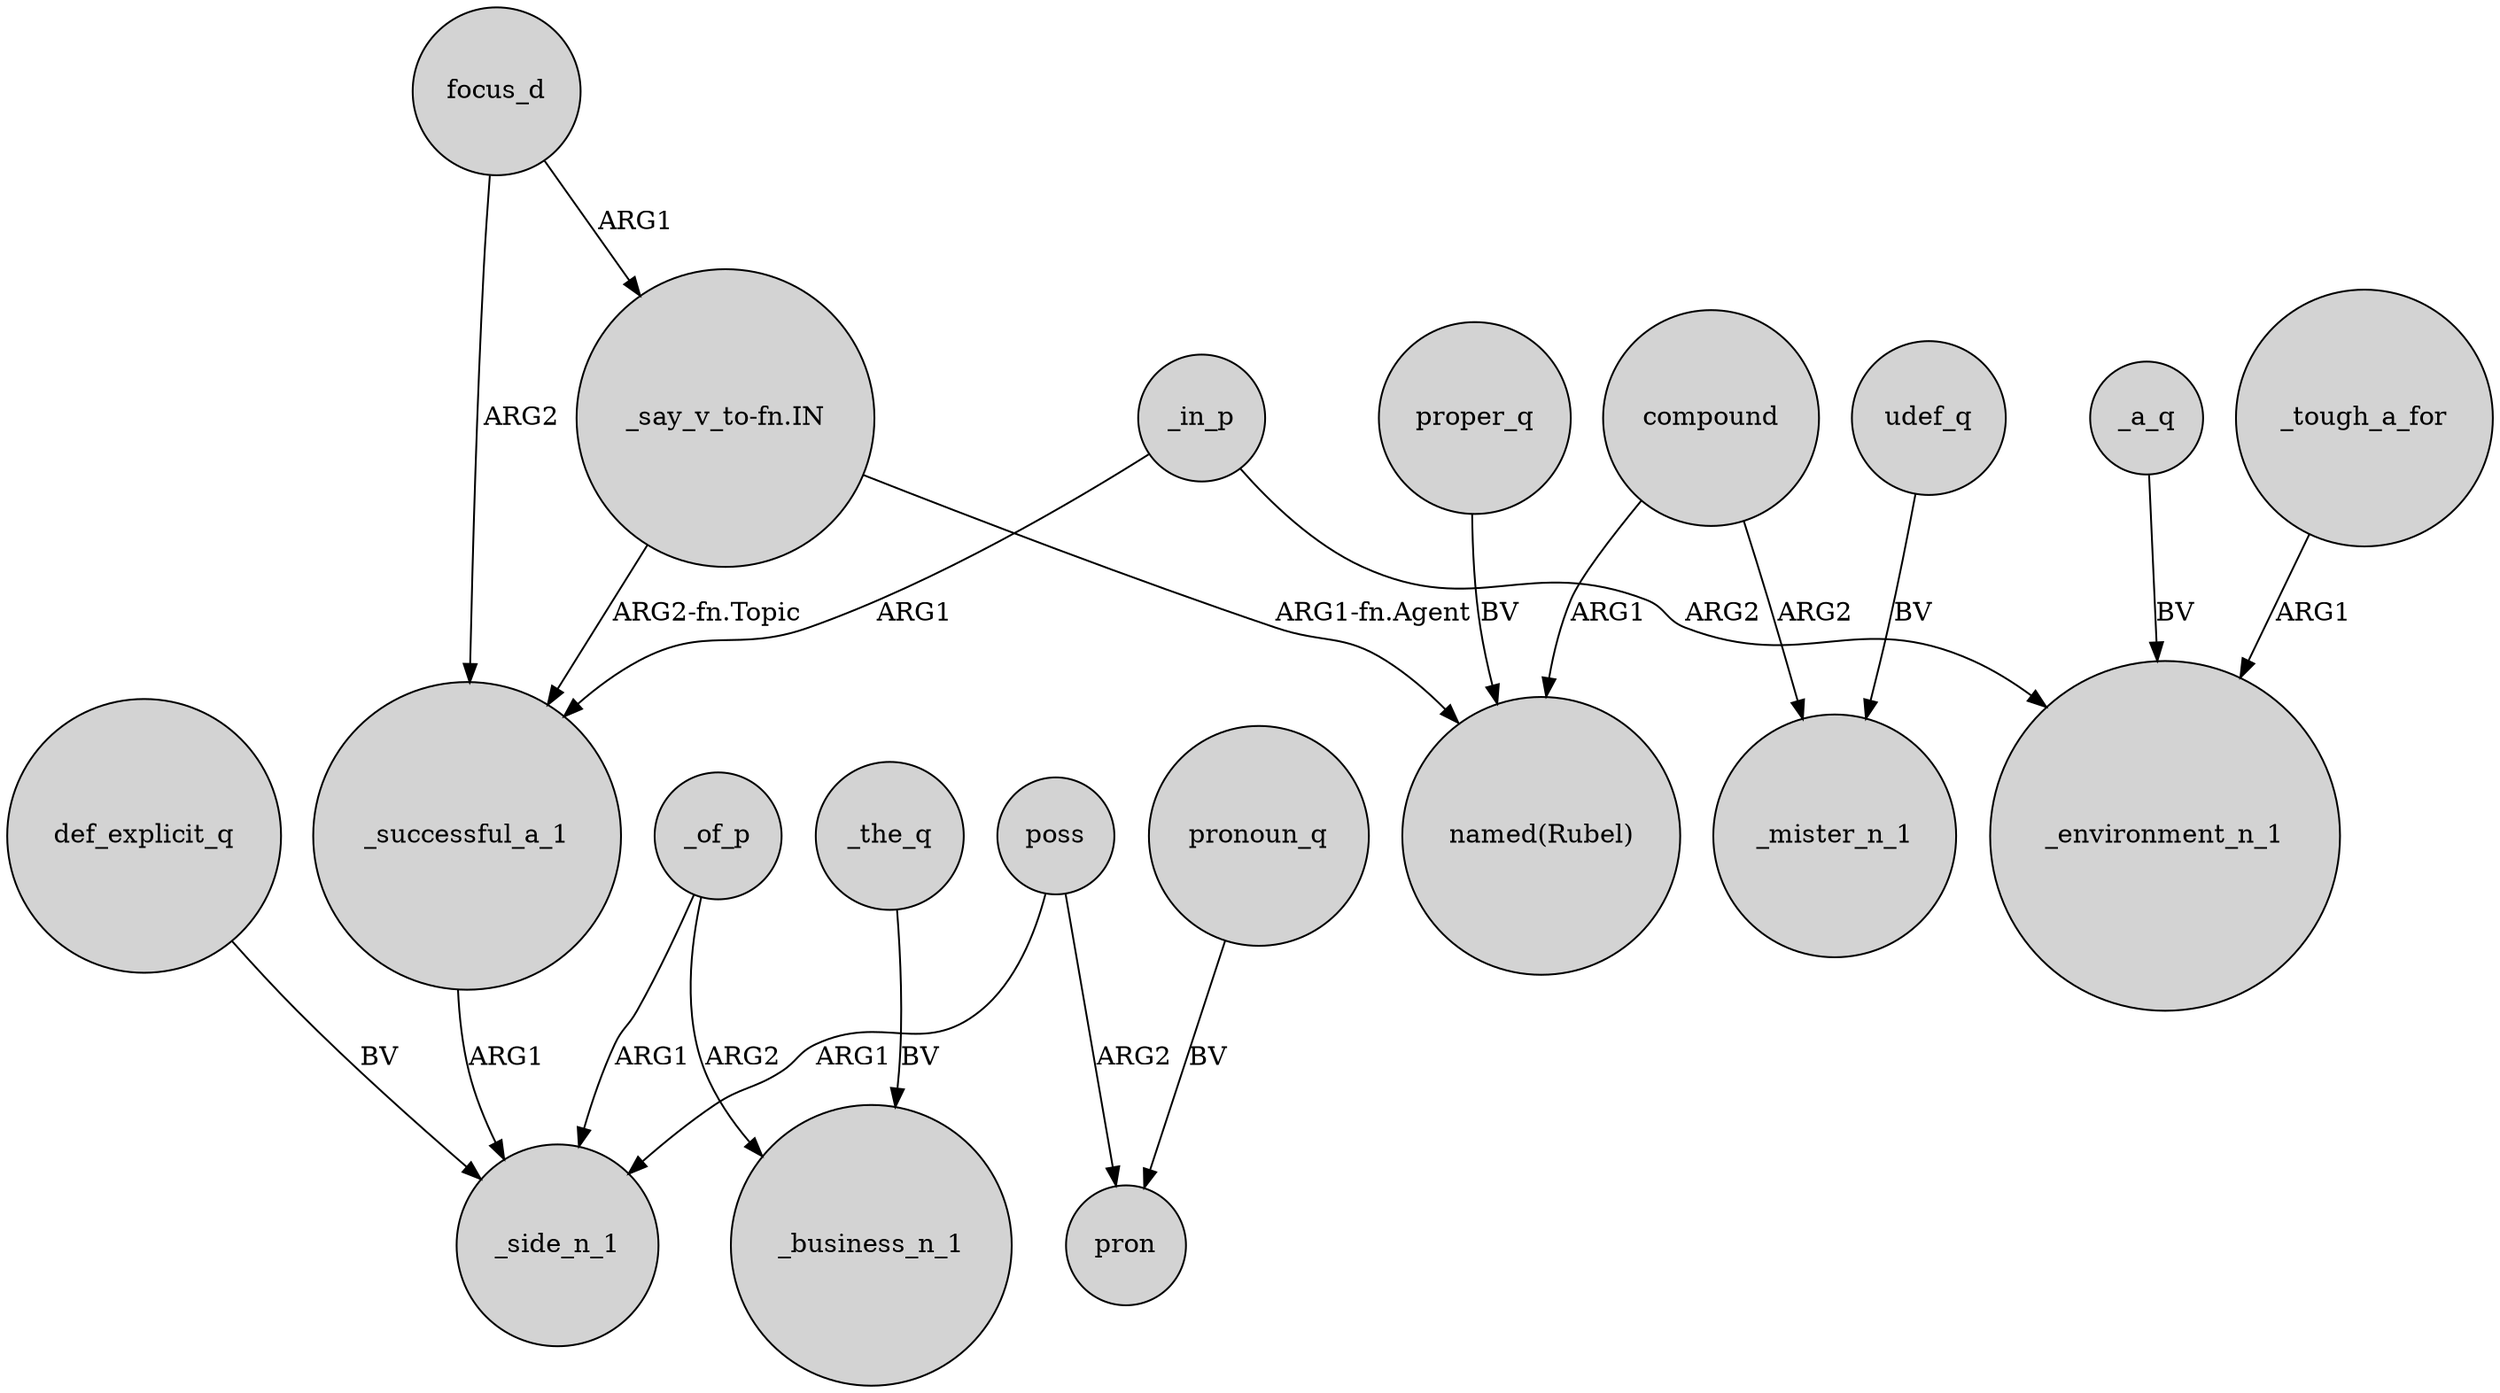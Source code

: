 digraph {
	node [shape=circle style=filled]
	focus_d -> _successful_a_1 [label=ARG2]
	_the_q -> _business_n_1 [label=BV]
	poss -> pron [label=ARG2]
	compound -> _mister_n_1 [label=ARG2]
	proper_q -> "named(Rubel)" [label=BV]
	udef_q -> _mister_n_1 [label=BV]
	"_say_v_to-fn.IN" -> _successful_a_1 [label="ARG2-fn.Topic"]
	poss -> _side_n_1 [label=ARG1]
	_of_p -> _business_n_1 [label=ARG2]
	def_explicit_q -> _side_n_1 [label=BV]
	pronoun_q -> pron [label=BV]
	_in_p -> _successful_a_1 [label=ARG1]
	_in_p -> _environment_n_1 [label=ARG2]
	compound -> "named(Rubel)" [label=ARG1]
	_successful_a_1 -> _side_n_1 [label=ARG1]
	_tough_a_for -> _environment_n_1 [label=ARG1]
	_of_p -> _side_n_1 [label=ARG1]
	_a_q -> _environment_n_1 [label=BV]
	"_say_v_to-fn.IN" -> "named(Rubel)" [label="ARG1-fn.Agent"]
	focus_d -> "_say_v_to-fn.IN" [label=ARG1]
}
